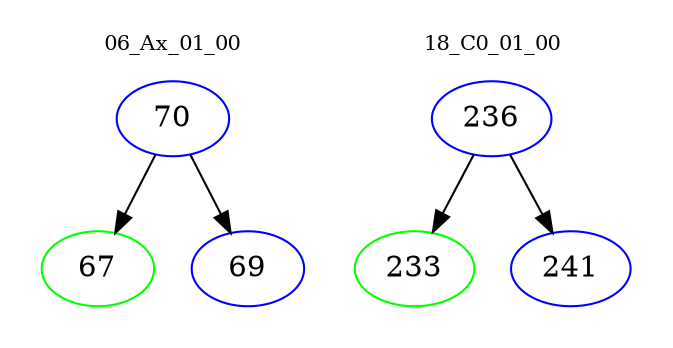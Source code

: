 digraph{
subgraph cluster_0 {
color = white
label = "06_Ax_01_00";
fontsize=10;
T0_70 [label="70", color="blue"]
T0_70 -> T0_67 [color="black"]
T0_67 [label="67", color="green"]
T0_70 -> T0_69 [color="black"]
T0_69 [label="69", color="blue"]
}
subgraph cluster_1 {
color = white
label = "18_C0_01_00";
fontsize=10;
T1_236 [label="236", color="blue"]
T1_236 -> T1_233 [color="black"]
T1_233 [label="233", color="green"]
T1_236 -> T1_241 [color="black"]
T1_241 [label="241", color="blue"]
}
}
